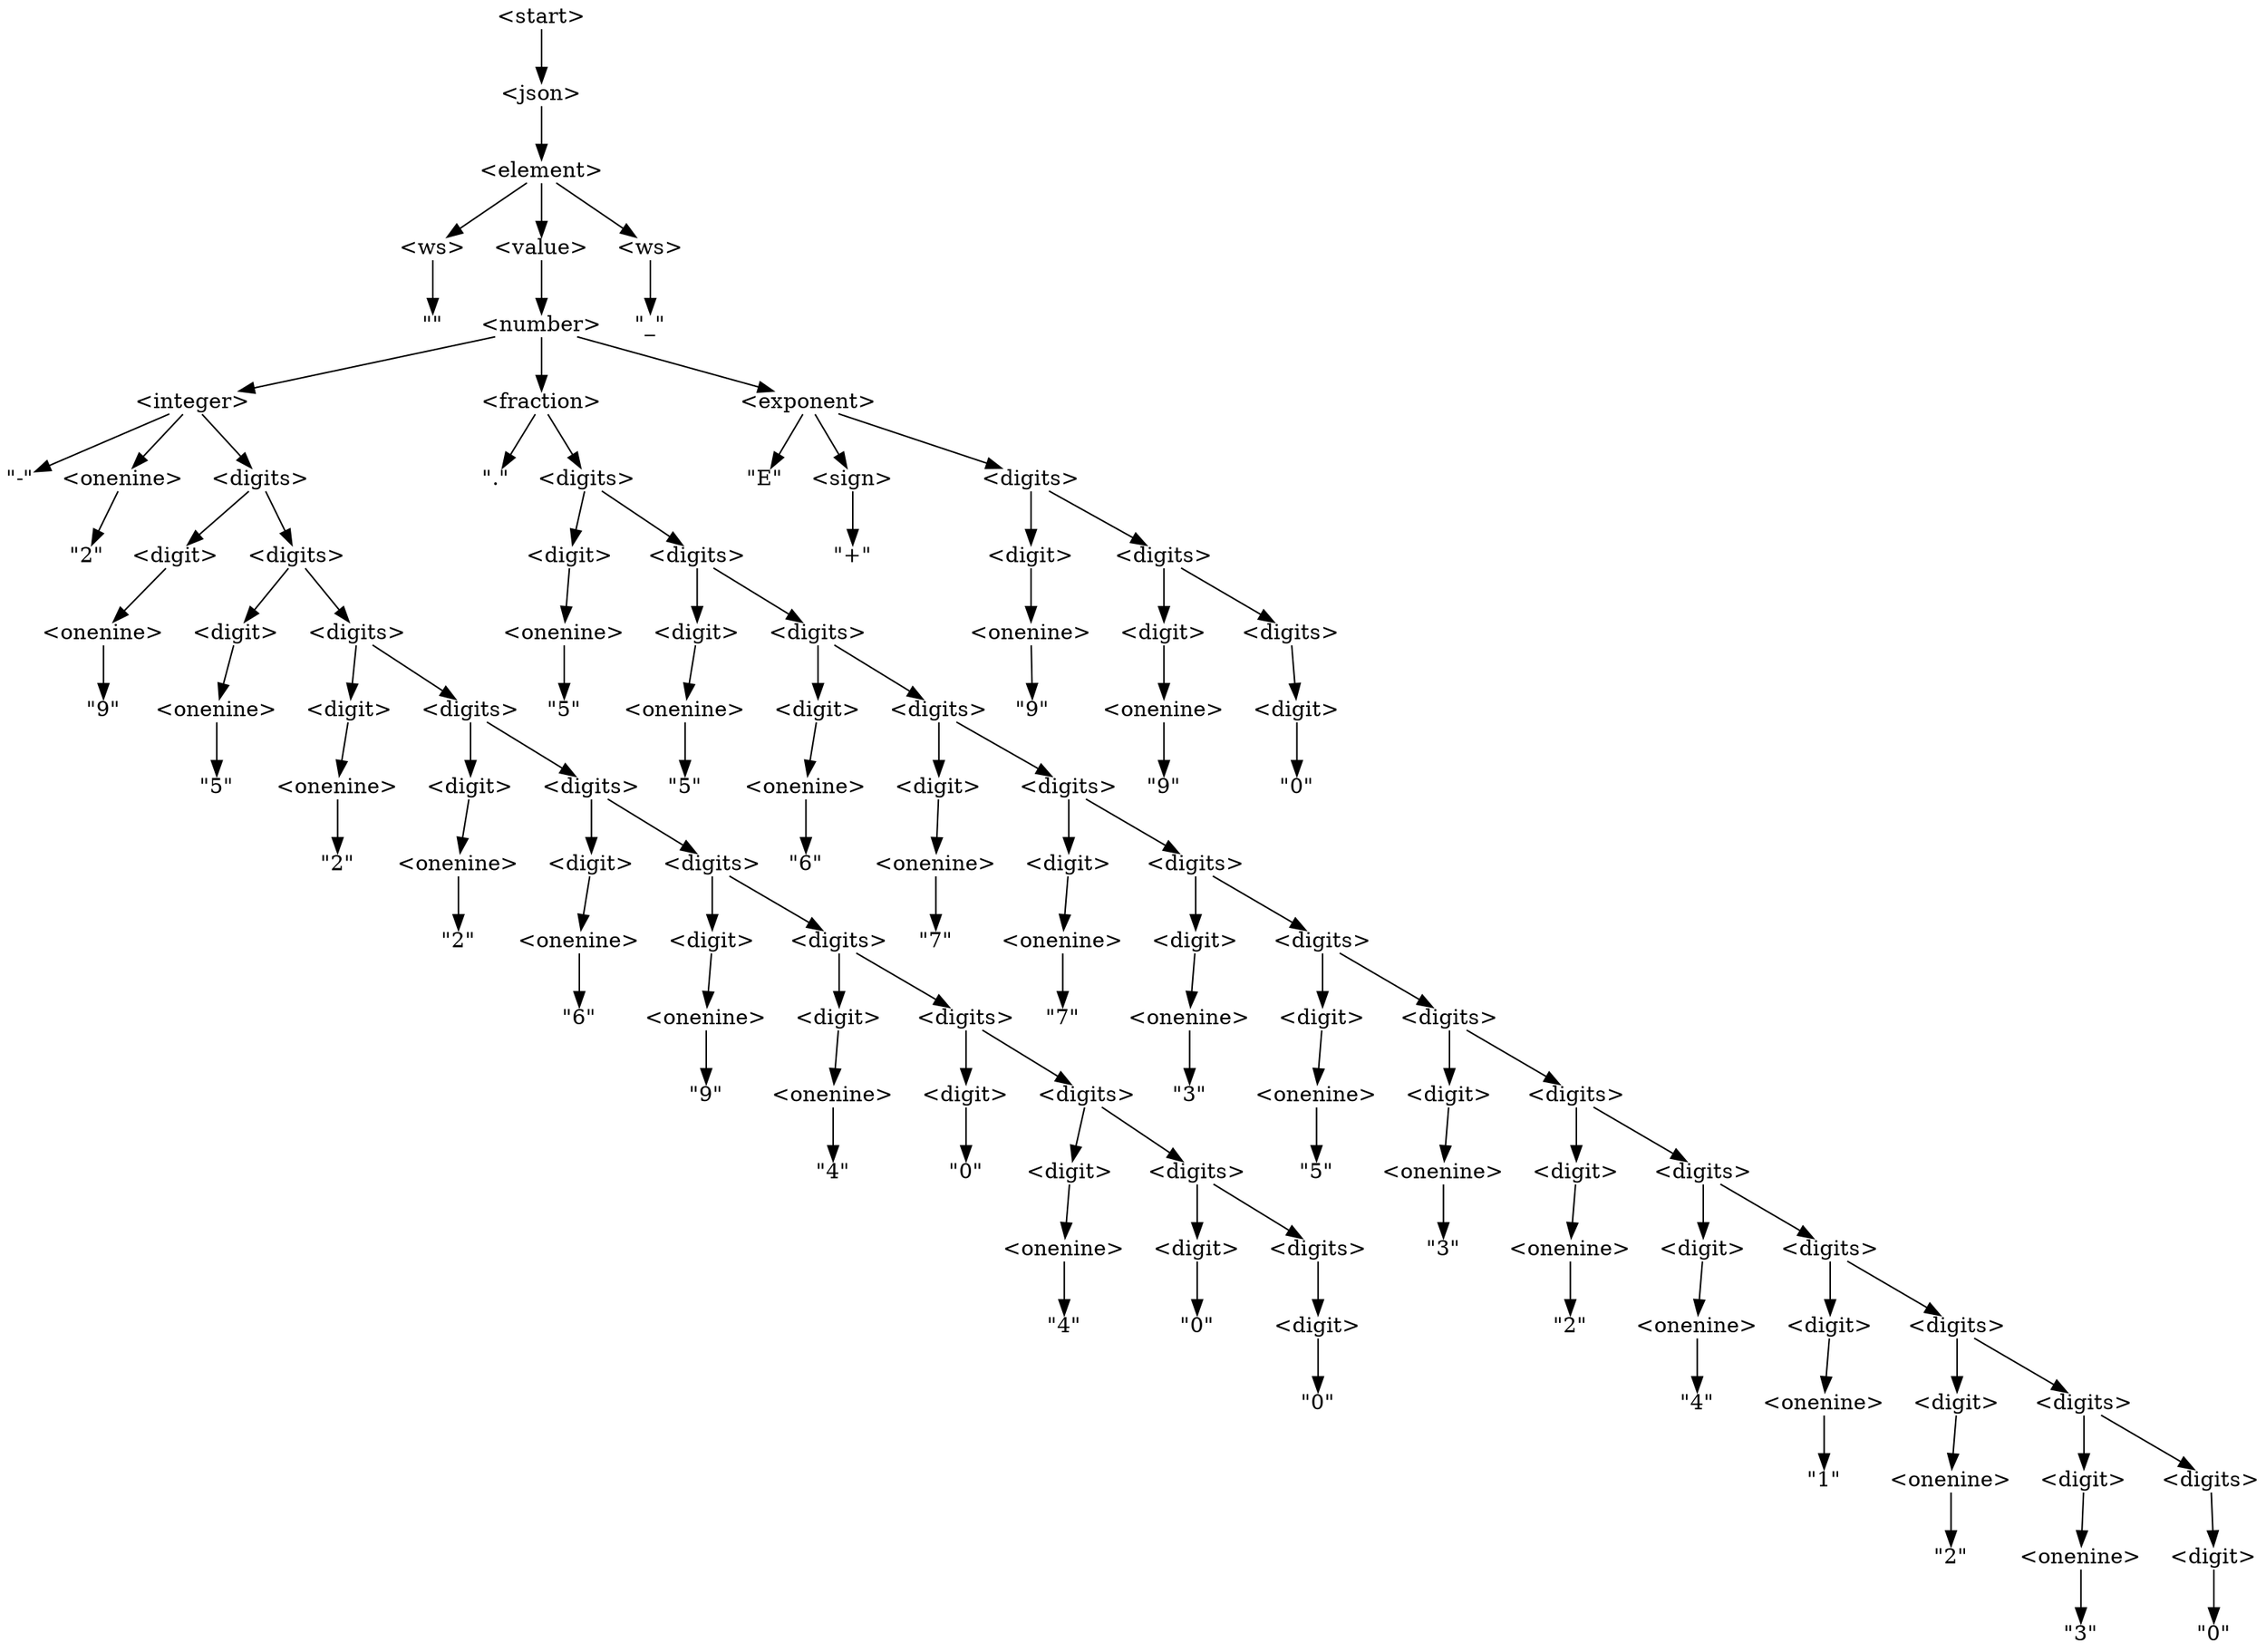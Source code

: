 digraph DerivationTree {

    node [shape=plain];

    n1 [label="\<start\>"];
    n2 [label="\<json\>"];
    n1 -> n2;

    n3 [label="\<element\>"];
    n2 -> n3;

    n4 [label="\<ws\>"];
    n3 -> n4;

    n5 [label="\<value\>"];
    n3 -> n5;

    n6 [label="\<ws\>"];
    n3 -> n6;

    n7 [label="\"\""];
    n4 -> n7;

    n8 [label="\<number\>"];
    n5 -> n8;

    n9 [label="\"_\""];
    n6 -> n9;

    n10 [label="\<integer\>"];
    n8 -> n10;

    n11 [label="\<fraction\>"];
    n8 -> n11;

    n12 [label="\<exponent\>"];
    n8 -> n12;

    n13 [label="\"-\""];
    n10 -> n13;

    n14 [label="\<onenine\>"];
    n10 -> n14;

    n15 [label="\<digits\>"];
    n10 -> n15;

    n16 [label="\".\""];
    n11 -> n16;

    n17 [label="\<digits\>"];
    n11 -> n17;

    n18 [label="\"E\""];
    n12 -> n18;

    n19 [label="\<sign\>"];
    n12 -> n19;

    n20 [label="\<digits\>"];
    n12 -> n20;

    n21 [label="\"2\""];
    n14 -> n21;

    n22 [label="\<digit\>"];
    n15 -> n22;

    n23 [label="\<digits\>"];
    n15 -> n23;

    n24 [label="\<digit\>"];
    n17 -> n24;

    n25 [label="\<digits\>"];
    n17 -> n25;

    n26 [label="\"+\""];
    n19 -> n26;

    n27 [label="\<digit\>"];
    n20 -> n27;

    n28 [label="\<digits\>"];
    n20 -> n28;

    n29 [label="\<onenine\>"];
    n22 -> n29;

    n30 [label="\<digit\>"];
    n23 -> n30;

    n31 [label="\<digits\>"];
    n23 -> n31;

    n32 [label="\<onenine\>"];
    n24 -> n32;

    n33 [label="\<digit\>"];
    n25 -> n33;

    n34 [label="\<digits\>"];
    n25 -> n34;

    n35 [label="\<onenine\>"];
    n27 -> n35;

    n36 [label="\<digit\>"];
    n28 -> n36;

    n37 [label="\<digits\>"];
    n28 -> n37;

    n38 [label="\"9\""];
    n29 -> n38;

    n39 [label="\<onenine\>"];
    n30 -> n39;

    n40 [label="\<digit\>"];
    n31 -> n40;

    n41 [label="\<digits\>"];
    n31 -> n41;

    n42 [label="\"5\""];
    n32 -> n42;

    n43 [label="\<onenine\>"];
    n33 -> n43;

    n44 [label="\<digit\>"];
    n34 -> n44;

    n45 [label="\<digits\>"];
    n34 -> n45;

    n46 [label="\"9\""];
    n35 -> n46;

    n47 [label="\<onenine\>"];
    n36 -> n47;

    n48 [label="\<digit\>"];
    n37 -> n48;

    n49 [label="\"5\""];
    n39 -> n49;

    n50 [label="\<onenine\>"];
    n40 -> n50;

    n51 [label="\<digit\>"];
    n41 -> n51;

    n52 [label="\<digits\>"];
    n41 -> n52;

    n53 [label="\"5\""];
    n43 -> n53;

    n54 [label="\<onenine\>"];
    n44 -> n54;

    n55 [label="\<digit\>"];
    n45 -> n55;

    n56 [label="\<digits\>"];
    n45 -> n56;

    n57 [label="\"9\""];
    n47 -> n57;

    n58 [label="\"0\""];
    n48 -> n58;

    n59 [label="\"2\""];
    n50 -> n59;

    n60 [label="\<onenine\>"];
    n51 -> n60;

    n61 [label="\<digit\>"];
    n52 -> n61;

    n62 [label="\<digits\>"];
    n52 -> n62;

    n63 [label="\"6\""];
    n54 -> n63;

    n64 [label="\<onenine\>"];
    n55 -> n64;

    n65 [label="\<digit\>"];
    n56 -> n65;

    n66 [label="\<digits\>"];
    n56 -> n66;

    n67 [label="\"2\""];
    n60 -> n67;

    n68 [label="\<onenine\>"];
    n61 -> n68;

    n69 [label="\<digit\>"];
    n62 -> n69;

    n70 [label="\<digits\>"];
    n62 -> n70;

    n71 [label="\"7\""];
    n64 -> n71;

    n72 [label="\<onenine\>"];
    n65 -> n72;

    n73 [label="\<digit\>"];
    n66 -> n73;

    n74 [label="\<digits\>"];
    n66 -> n74;

    n75 [label="\"6\""];
    n68 -> n75;

    n76 [label="\<onenine\>"];
    n69 -> n76;

    n77 [label="\<digit\>"];
    n70 -> n77;

    n78 [label="\<digits\>"];
    n70 -> n78;

    n79 [label="\"7\""];
    n72 -> n79;

    n80 [label="\<onenine\>"];
    n73 -> n80;

    n81 [label="\<digit\>"];
    n74 -> n81;

    n82 [label="\<digits\>"];
    n74 -> n82;

    n83 [label="\"9\""];
    n76 -> n83;

    n84 [label="\<onenine\>"];
    n77 -> n84;

    n85 [label="\<digit\>"];
    n78 -> n85;

    n86 [label="\<digits\>"];
    n78 -> n86;

    n87 [label="\"3\""];
    n80 -> n87;

    n88 [label="\<onenine\>"];
    n81 -> n88;

    n89 [label="\<digit\>"];
    n82 -> n89;

    n90 [label="\<digits\>"];
    n82 -> n90;

    n91 [label="\"4\""];
    n84 -> n91;

    n92 [label="\"0\""];
    n85 -> n92;

    n93 [label="\<digit\>"];
    n86 -> n93;

    n94 [label="\<digits\>"];
    n86 -> n94;

    n95 [label="\"5\""];
    n88 -> n95;

    n96 [label="\<onenine\>"];
    n89 -> n96;

    n97 [label="\<digit\>"];
    n90 -> n97;

    n98 [label="\<digits\>"];
    n90 -> n98;

    n99 [label="\<onenine\>"];
    n93 -> n99;

    n100 [label="\<digit\>"];
    n94 -> n100;

    n101 [label="\<digits\>"];
    n94 -> n101;

    n102 [label="\"3\""];
    n96 -> n102;

    n103 [label="\<onenine\>"];
    n97 -> n103;

    n104 [label="\<digit\>"];
    n98 -> n104;

    n105 [label="\<digits\>"];
    n98 -> n105;

    n106 [label="\"4\""];
    n99 -> n106;

    n107 [label="\"0\""];
    n100 -> n107;

    n108 [label="\<digit\>"];
    n101 -> n108;

    n109 [label="\"2\""];
    n103 -> n109;

    n110 [label="\<onenine\>"];
    n104 -> n110;

    n111 [label="\<digit\>"];
    n105 -> n111;

    n112 [label="\<digits\>"];
    n105 -> n112;

    n113 [label="\"0\""];
    n108 -> n113;

    n114 [label="\"4\""];
    n110 -> n114;

    n115 [label="\<onenine\>"];
    n111 -> n115;

    n116 [label="\<digit\>"];
    n112 -> n116;

    n117 [label="\<digits\>"];
    n112 -> n117;

    n118 [label="\"1\""];
    n115 -> n118;

    n119 [label="\<onenine\>"];
    n116 -> n119;

    n120 [label="\<digit\>"];
    n117 -> n120;

    n121 [label="\<digits\>"];
    n117 -> n121;

    n122 [label="\"2\""];
    n119 -> n122;

    n123 [label="\<onenine\>"];
    n120 -> n123;

    n124 [label="\<digit\>"];
    n121 -> n124;

    n125 [label="\"3\""];
    n123 -> n125;

    n126 [label="\"0\""];
    n124 -> n126;

}